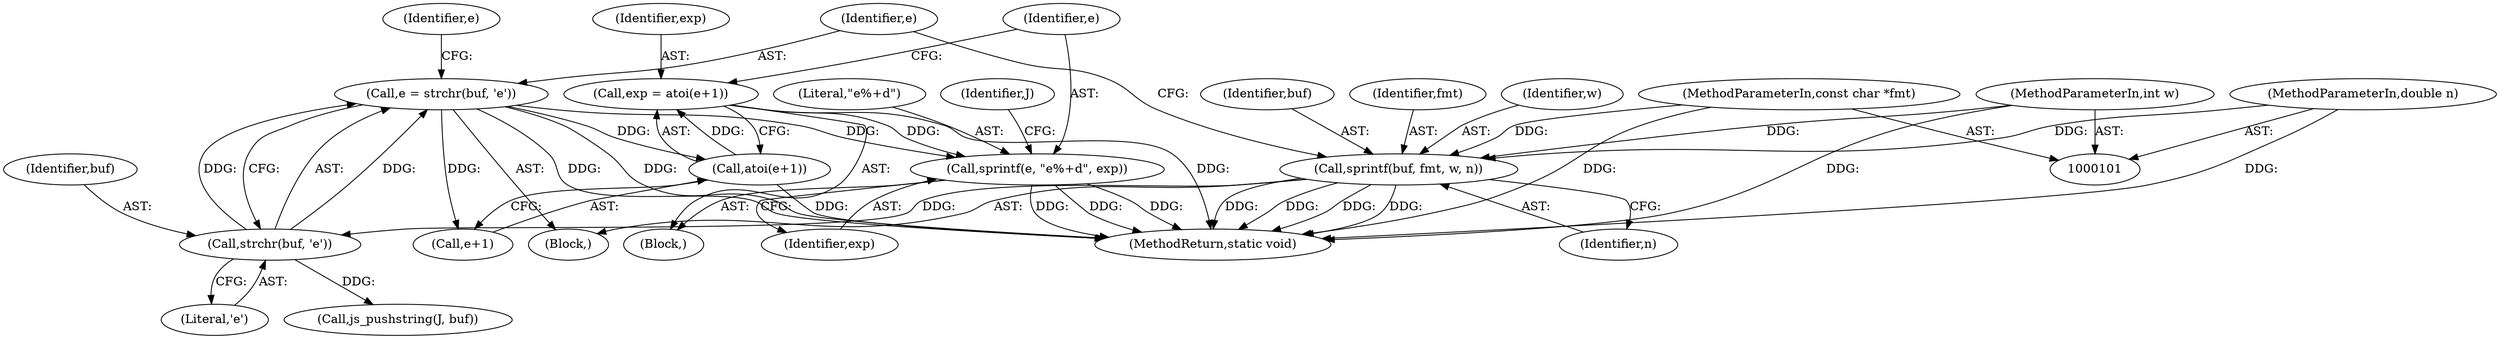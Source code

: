 digraph "0_mujs_da632ca08f240590d2dec786722ed08486ce1be6_0@API" {
"1000129" [label="(Call,sprintf(e, \"e%+d\", exp))"];
"1000114" [label="(Call,e = strchr(buf, 'e'))"];
"1000116" [label="(Call,strchr(buf, 'e'))"];
"1000109" [label="(Call,sprintf(buf, fmt, w, n))"];
"1000103" [label="(MethodParameterIn,const char *fmt)"];
"1000104" [label="(MethodParameterIn,int w)"];
"1000105" [label="(MethodParameterIn,double n)"];
"1000123" [label="(Call,exp = atoi(e+1))"];
"1000125" [label="(Call,atoi(e+1))"];
"1000113" [label="(Identifier,n)"];
"1000115" [label="(Identifier,e)"];
"1000106" [label="(Block,)"];
"1000126" [label="(Call,e+1)"];
"1000123" [label="(Call,exp = atoi(e+1))"];
"1000118" [label="(Literal,'e')"];
"1000130" [label="(Identifier,e)"];
"1000104" [label="(MethodParameterIn,int w)"];
"1000134" [label="(Identifier,J)"];
"1000110" [label="(Identifier,buf)"];
"1000111" [label="(Identifier,fmt)"];
"1000116" [label="(Call,strchr(buf, 'e'))"];
"1000125" [label="(Call,atoi(e+1))"];
"1000121" [label="(Block,)"];
"1000105" [label="(MethodParameterIn,double n)"];
"1000133" [label="(Call,js_pushstring(J, buf))"];
"1000120" [label="(Identifier,e)"];
"1000114" [label="(Call,e = strchr(buf, 'e'))"];
"1000103" [label="(MethodParameterIn,const char *fmt)"];
"1000136" [label="(MethodReturn,static void)"];
"1000117" [label="(Identifier,buf)"];
"1000129" [label="(Call,sprintf(e, \"e%+d\", exp))"];
"1000109" [label="(Call,sprintf(buf, fmt, w, n))"];
"1000132" [label="(Identifier,exp)"];
"1000131" [label="(Literal,\"e%+d\")"];
"1000112" [label="(Identifier,w)"];
"1000124" [label="(Identifier,exp)"];
"1000129" -> "1000121"  [label="AST: "];
"1000129" -> "1000132"  [label="CFG: "];
"1000130" -> "1000129"  [label="AST: "];
"1000131" -> "1000129"  [label="AST: "];
"1000132" -> "1000129"  [label="AST: "];
"1000134" -> "1000129"  [label="CFG: "];
"1000129" -> "1000136"  [label="DDG: "];
"1000129" -> "1000136"  [label="DDG: "];
"1000129" -> "1000136"  [label="DDG: "];
"1000114" -> "1000129"  [label="DDG: "];
"1000123" -> "1000129"  [label="DDG: "];
"1000114" -> "1000106"  [label="AST: "];
"1000114" -> "1000116"  [label="CFG: "];
"1000115" -> "1000114"  [label="AST: "];
"1000116" -> "1000114"  [label="AST: "];
"1000120" -> "1000114"  [label="CFG: "];
"1000114" -> "1000136"  [label="DDG: "];
"1000114" -> "1000136"  [label="DDG: "];
"1000116" -> "1000114"  [label="DDG: "];
"1000116" -> "1000114"  [label="DDG: "];
"1000114" -> "1000125"  [label="DDG: "];
"1000114" -> "1000126"  [label="DDG: "];
"1000116" -> "1000118"  [label="CFG: "];
"1000117" -> "1000116"  [label="AST: "];
"1000118" -> "1000116"  [label="AST: "];
"1000109" -> "1000116"  [label="DDG: "];
"1000116" -> "1000133"  [label="DDG: "];
"1000109" -> "1000106"  [label="AST: "];
"1000109" -> "1000113"  [label="CFG: "];
"1000110" -> "1000109"  [label="AST: "];
"1000111" -> "1000109"  [label="AST: "];
"1000112" -> "1000109"  [label="AST: "];
"1000113" -> "1000109"  [label="AST: "];
"1000115" -> "1000109"  [label="CFG: "];
"1000109" -> "1000136"  [label="DDG: "];
"1000109" -> "1000136"  [label="DDG: "];
"1000109" -> "1000136"  [label="DDG: "];
"1000109" -> "1000136"  [label="DDG: "];
"1000103" -> "1000109"  [label="DDG: "];
"1000104" -> "1000109"  [label="DDG: "];
"1000105" -> "1000109"  [label="DDG: "];
"1000103" -> "1000101"  [label="AST: "];
"1000103" -> "1000136"  [label="DDG: "];
"1000104" -> "1000101"  [label="AST: "];
"1000104" -> "1000136"  [label="DDG: "];
"1000105" -> "1000101"  [label="AST: "];
"1000105" -> "1000136"  [label="DDG: "];
"1000123" -> "1000121"  [label="AST: "];
"1000123" -> "1000125"  [label="CFG: "];
"1000124" -> "1000123"  [label="AST: "];
"1000125" -> "1000123"  [label="AST: "];
"1000130" -> "1000123"  [label="CFG: "];
"1000123" -> "1000136"  [label="DDG: "];
"1000125" -> "1000123"  [label="DDG: "];
"1000125" -> "1000126"  [label="CFG: "];
"1000126" -> "1000125"  [label="AST: "];
"1000125" -> "1000136"  [label="DDG: "];
}
